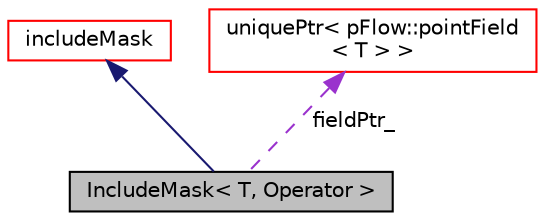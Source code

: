 digraph "IncludeMask&lt; T, Operator &gt;"
{
 // LATEX_PDF_SIZE
  edge [fontname="Helvetica",fontsize="10",labelfontname="Helvetica",labelfontsize="10"];
  node [fontname="Helvetica",fontsize="10",shape=record];
  Node1 [label="IncludeMask\< T, Operator \>",height=0.2,width=0.4,color="black", fillcolor="grey75", style="filled", fontcolor="black",tooltip=" "];
  Node2 -> Node1 [dir="back",color="midnightblue",fontsize="10",style="solid",fontname="Helvetica"];
  Node2 [label="includeMask",height=0.2,width=0.4,color="red", fillcolor="white", style="filled",URL="$classpFlow_1_1includeMask.html",tooltip=" "];
  Node12 -> Node1 [dir="back",color="darkorchid3",fontsize="10",style="dashed",label=" fieldPtr_" ,fontname="Helvetica"];
  Node12 [label="uniquePtr\< pFlow::pointField\l\< T \> \>",height=0.2,width=0.4,color="red", fillcolor="white", style="filled",URL="$classpFlow_1_1uniquePtr.html",tooltip=" "];
}
